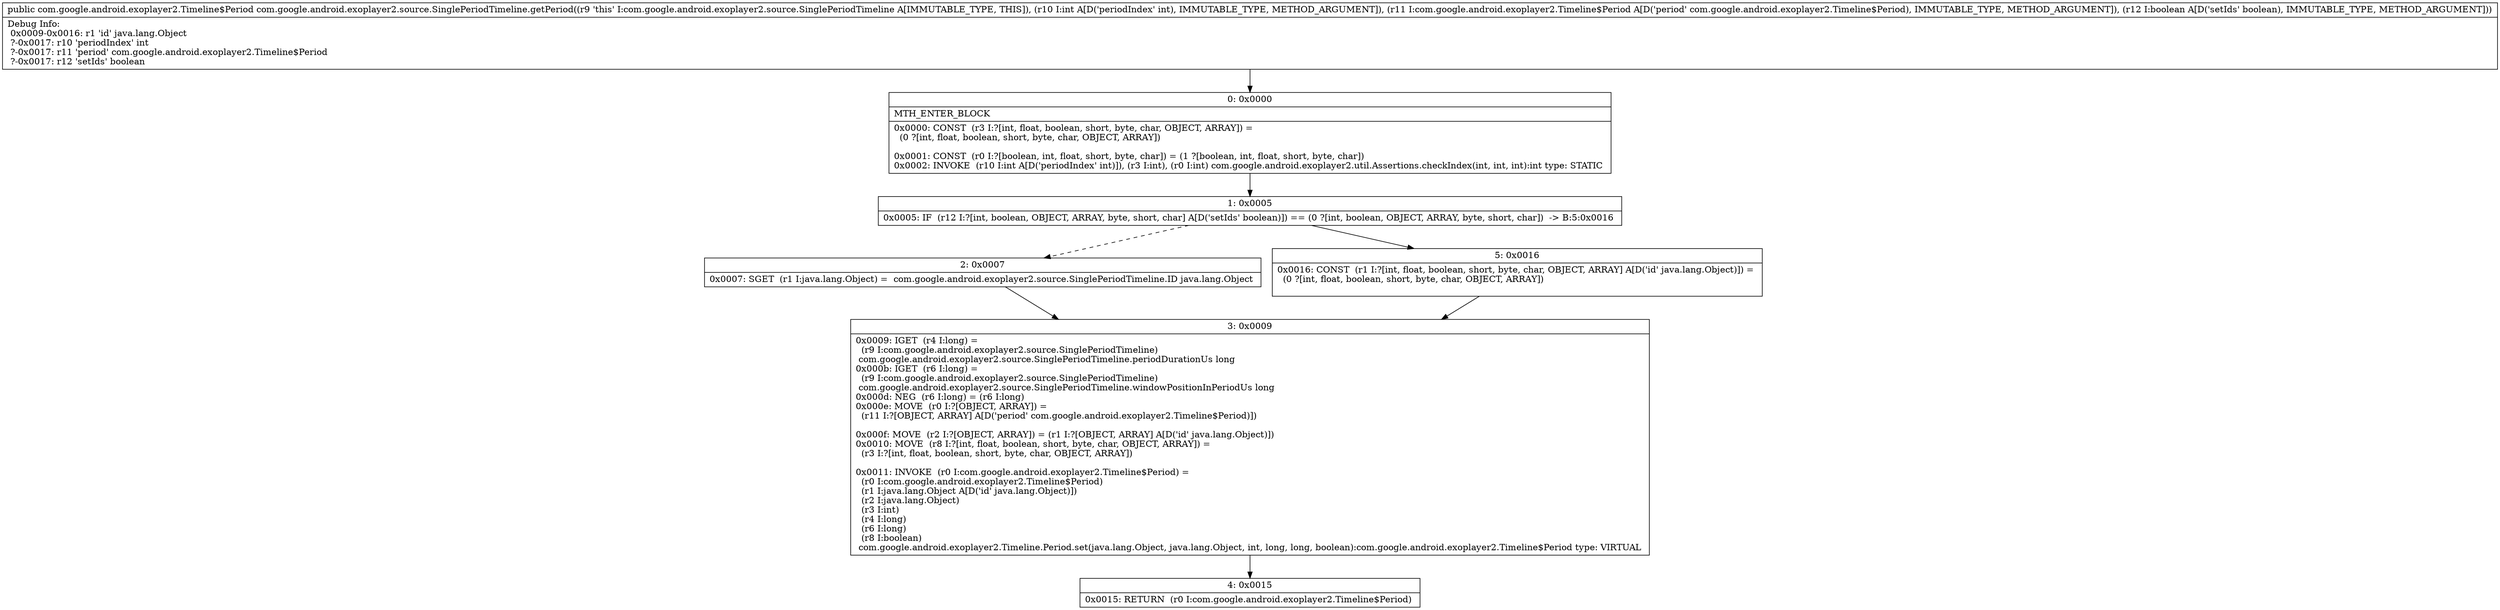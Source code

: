 digraph "CFG forcom.google.android.exoplayer2.source.SinglePeriodTimeline.getPeriod(ILcom\/google\/android\/exoplayer2\/Timeline$Period;Z)Lcom\/google\/android\/exoplayer2\/Timeline$Period;" {
Node_0 [shape=record,label="{0\:\ 0x0000|MTH_ENTER_BLOCK\l|0x0000: CONST  (r3 I:?[int, float, boolean, short, byte, char, OBJECT, ARRAY]) = \l  (0 ?[int, float, boolean, short, byte, char, OBJECT, ARRAY])\l \l0x0001: CONST  (r0 I:?[boolean, int, float, short, byte, char]) = (1 ?[boolean, int, float, short, byte, char]) \l0x0002: INVOKE  (r10 I:int A[D('periodIndex' int)]), (r3 I:int), (r0 I:int) com.google.android.exoplayer2.util.Assertions.checkIndex(int, int, int):int type: STATIC \l}"];
Node_1 [shape=record,label="{1\:\ 0x0005|0x0005: IF  (r12 I:?[int, boolean, OBJECT, ARRAY, byte, short, char] A[D('setIds' boolean)]) == (0 ?[int, boolean, OBJECT, ARRAY, byte, short, char])  \-\> B:5:0x0016 \l}"];
Node_2 [shape=record,label="{2\:\ 0x0007|0x0007: SGET  (r1 I:java.lang.Object) =  com.google.android.exoplayer2.source.SinglePeriodTimeline.ID java.lang.Object \l}"];
Node_3 [shape=record,label="{3\:\ 0x0009|0x0009: IGET  (r4 I:long) = \l  (r9 I:com.google.android.exoplayer2.source.SinglePeriodTimeline)\l com.google.android.exoplayer2.source.SinglePeriodTimeline.periodDurationUs long \l0x000b: IGET  (r6 I:long) = \l  (r9 I:com.google.android.exoplayer2.source.SinglePeriodTimeline)\l com.google.android.exoplayer2.source.SinglePeriodTimeline.windowPositionInPeriodUs long \l0x000d: NEG  (r6 I:long) = (r6 I:long) \l0x000e: MOVE  (r0 I:?[OBJECT, ARRAY]) = \l  (r11 I:?[OBJECT, ARRAY] A[D('period' com.google.android.exoplayer2.Timeline$Period)])\l \l0x000f: MOVE  (r2 I:?[OBJECT, ARRAY]) = (r1 I:?[OBJECT, ARRAY] A[D('id' java.lang.Object)]) \l0x0010: MOVE  (r8 I:?[int, float, boolean, short, byte, char, OBJECT, ARRAY]) = \l  (r3 I:?[int, float, boolean, short, byte, char, OBJECT, ARRAY])\l \l0x0011: INVOKE  (r0 I:com.google.android.exoplayer2.Timeline$Period) = \l  (r0 I:com.google.android.exoplayer2.Timeline$Period)\l  (r1 I:java.lang.Object A[D('id' java.lang.Object)])\l  (r2 I:java.lang.Object)\l  (r3 I:int)\l  (r4 I:long)\l  (r6 I:long)\l  (r8 I:boolean)\l com.google.android.exoplayer2.Timeline.Period.set(java.lang.Object, java.lang.Object, int, long, long, boolean):com.google.android.exoplayer2.Timeline$Period type: VIRTUAL \l}"];
Node_4 [shape=record,label="{4\:\ 0x0015|0x0015: RETURN  (r0 I:com.google.android.exoplayer2.Timeline$Period) \l}"];
Node_5 [shape=record,label="{5\:\ 0x0016|0x0016: CONST  (r1 I:?[int, float, boolean, short, byte, char, OBJECT, ARRAY] A[D('id' java.lang.Object)]) = \l  (0 ?[int, float, boolean, short, byte, char, OBJECT, ARRAY])\l \l}"];
MethodNode[shape=record,label="{public com.google.android.exoplayer2.Timeline$Period com.google.android.exoplayer2.source.SinglePeriodTimeline.getPeriod((r9 'this' I:com.google.android.exoplayer2.source.SinglePeriodTimeline A[IMMUTABLE_TYPE, THIS]), (r10 I:int A[D('periodIndex' int), IMMUTABLE_TYPE, METHOD_ARGUMENT]), (r11 I:com.google.android.exoplayer2.Timeline$Period A[D('period' com.google.android.exoplayer2.Timeline$Period), IMMUTABLE_TYPE, METHOD_ARGUMENT]), (r12 I:boolean A[D('setIds' boolean), IMMUTABLE_TYPE, METHOD_ARGUMENT]))  | Debug Info:\l  0x0009\-0x0016: r1 'id' java.lang.Object\l  ?\-0x0017: r10 'periodIndex' int\l  ?\-0x0017: r11 'period' com.google.android.exoplayer2.Timeline$Period\l  ?\-0x0017: r12 'setIds' boolean\l}"];
MethodNode -> Node_0;
Node_0 -> Node_1;
Node_1 -> Node_2[style=dashed];
Node_1 -> Node_5;
Node_2 -> Node_3;
Node_3 -> Node_4;
Node_5 -> Node_3;
}


